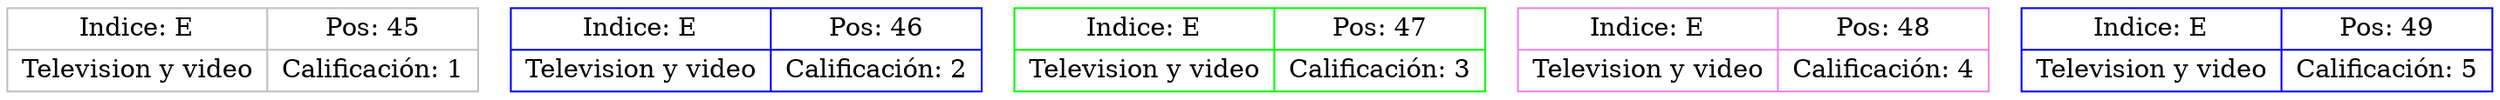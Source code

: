 digraph Daniel9{
node[shape=record];
node45[color=gray, fillcolor=pink, label="{Indice: E|Television y video}|{Pos: 45|Calificación: 1}"];
node46[color=blue, fillcolor=yellow, label="{Indice: E|Television y video}|{Pos: 46|Calificación: 2}"];
node47[color=green, fillcolor=yellow, label="{Indice: E|Television y video}|{Pos: 47|Calificación: 3}"];
node48[color=violet, fillcolor=orange, label="{Indice: E|Television y video}|{Pos: 48|Calificación: 4}"];
node49[color=blue, fillcolor=red, label="{Indice: E|Television y video}|{Pos: 49|Calificación: 5}"];
}